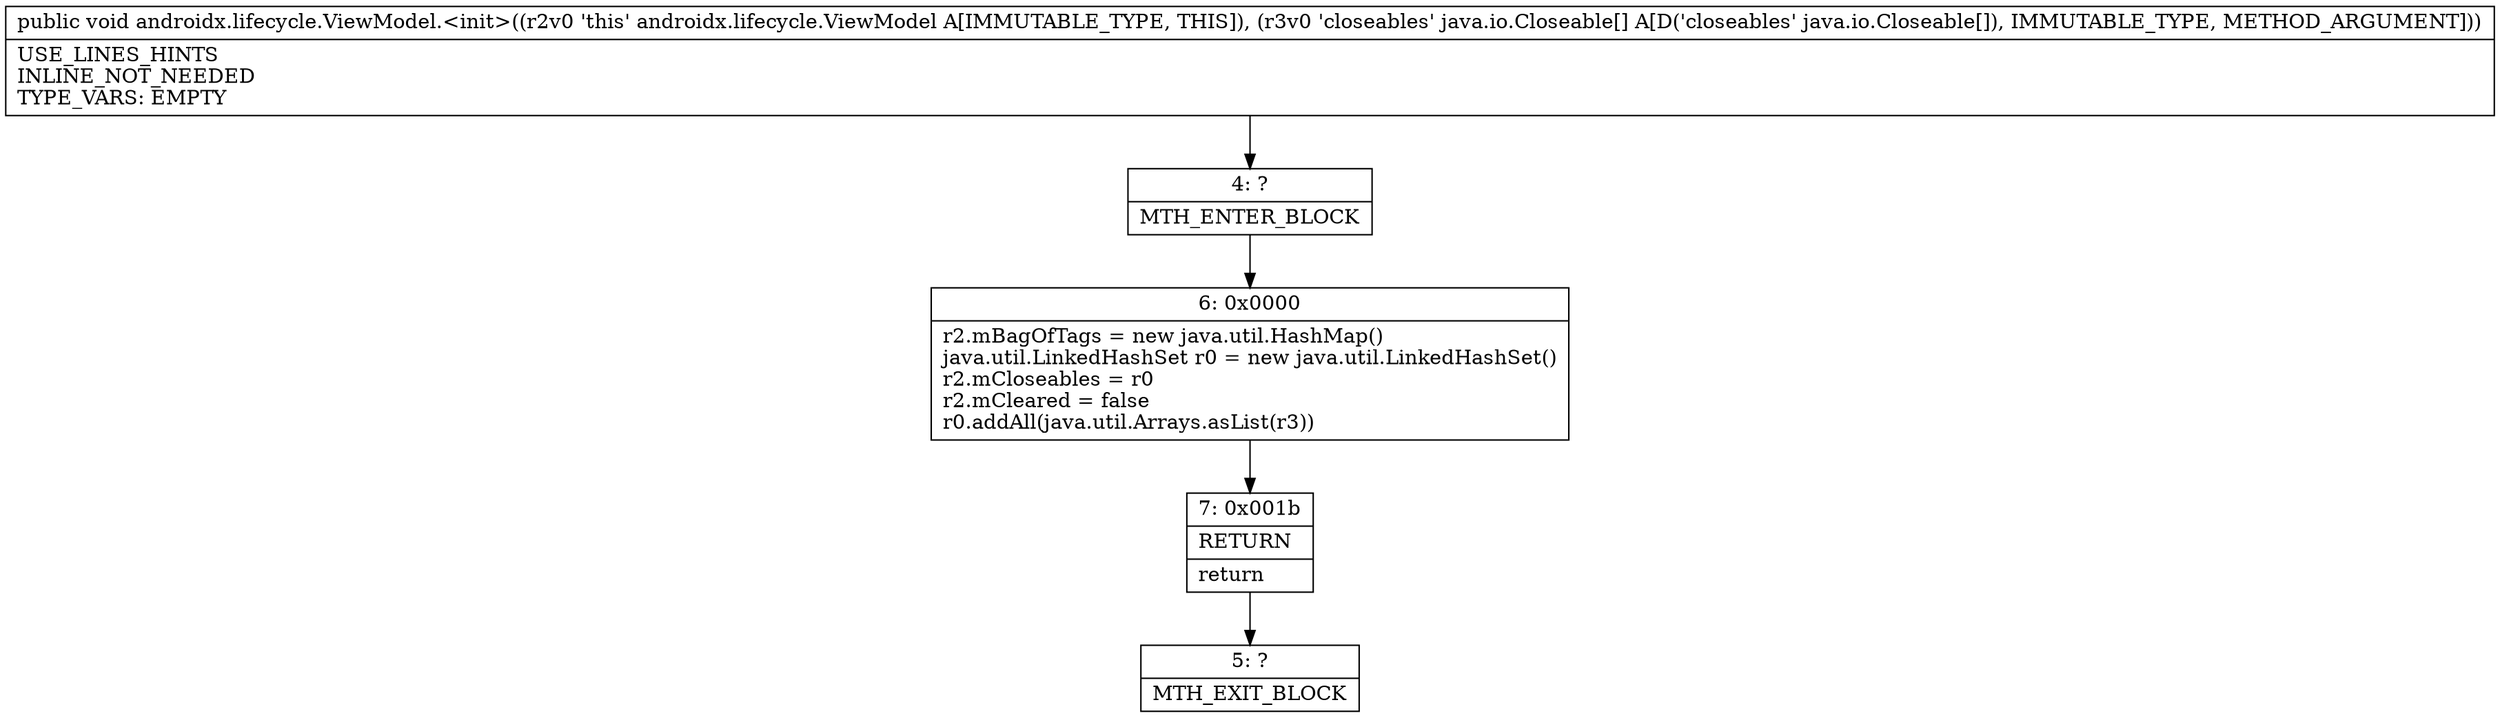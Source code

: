 digraph "CFG forandroidx.lifecycle.ViewModel.\<init\>([Ljava\/io\/Closeable;)V" {
Node_4 [shape=record,label="{4\:\ ?|MTH_ENTER_BLOCK\l}"];
Node_6 [shape=record,label="{6\:\ 0x0000|r2.mBagOfTags = new java.util.HashMap()\ljava.util.LinkedHashSet r0 = new java.util.LinkedHashSet()\lr2.mCloseables = r0\lr2.mCleared = false\lr0.addAll(java.util.Arrays.asList(r3))\l}"];
Node_7 [shape=record,label="{7\:\ 0x001b|RETURN\l|return\l}"];
Node_5 [shape=record,label="{5\:\ ?|MTH_EXIT_BLOCK\l}"];
MethodNode[shape=record,label="{public void androidx.lifecycle.ViewModel.\<init\>((r2v0 'this' androidx.lifecycle.ViewModel A[IMMUTABLE_TYPE, THIS]), (r3v0 'closeables' java.io.Closeable[] A[D('closeables' java.io.Closeable[]), IMMUTABLE_TYPE, METHOD_ARGUMENT]))  | USE_LINES_HINTS\lINLINE_NOT_NEEDED\lTYPE_VARS: EMPTY\l}"];
MethodNode -> Node_4;Node_4 -> Node_6;
Node_6 -> Node_7;
Node_7 -> Node_5;
}

